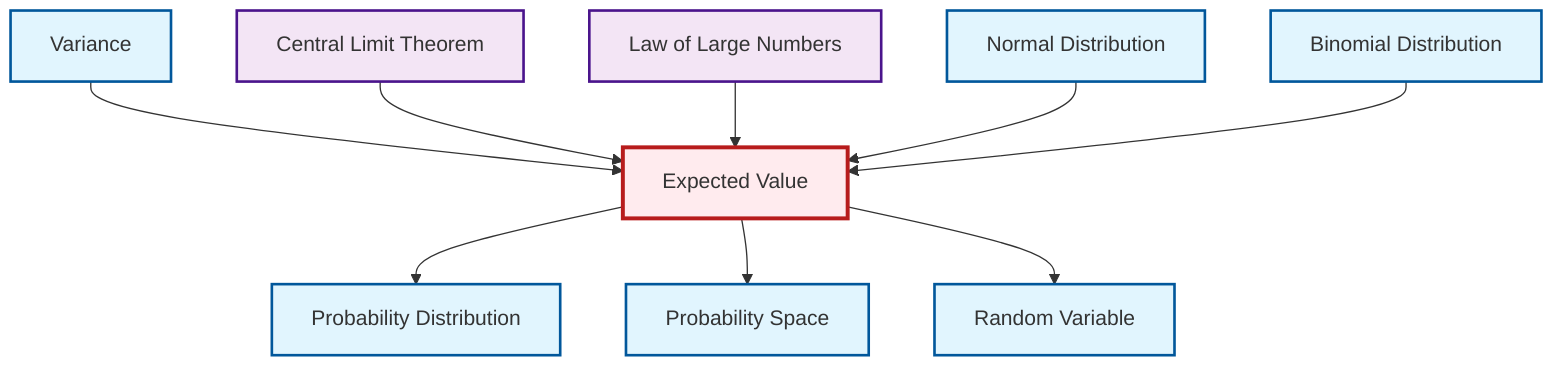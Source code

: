 graph TD
    classDef definition fill:#e1f5fe,stroke:#01579b,stroke-width:2px
    classDef theorem fill:#f3e5f5,stroke:#4a148c,stroke-width:2px
    classDef axiom fill:#fff3e0,stroke:#e65100,stroke-width:2px
    classDef example fill:#e8f5e9,stroke:#1b5e20,stroke-width:2px
    classDef current fill:#ffebee,stroke:#b71c1c,stroke-width:3px
    def-expectation["Expected Value"]:::definition
    def-binomial-distribution["Binomial Distribution"]:::definition
    def-normal-distribution["Normal Distribution"]:::definition
    thm-law-of-large-numbers["Law of Large Numbers"]:::theorem
    def-probability-distribution["Probability Distribution"]:::definition
    def-probability-space["Probability Space"]:::definition
    def-random-variable["Random Variable"]:::definition
    thm-central-limit["Central Limit Theorem"]:::theorem
    def-variance["Variance"]:::definition
    def-expectation --> def-probability-distribution
    def-variance --> def-expectation
    thm-central-limit --> def-expectation
    thm-law-of-large-numbers --> def-expectation
    def-normal-distribution --> def-expectation
    def-binomial-distribution --> def-expectation
    def-expectation --> def-probability-space
    def-expectation --> def-random-variable
    class def-expectation current